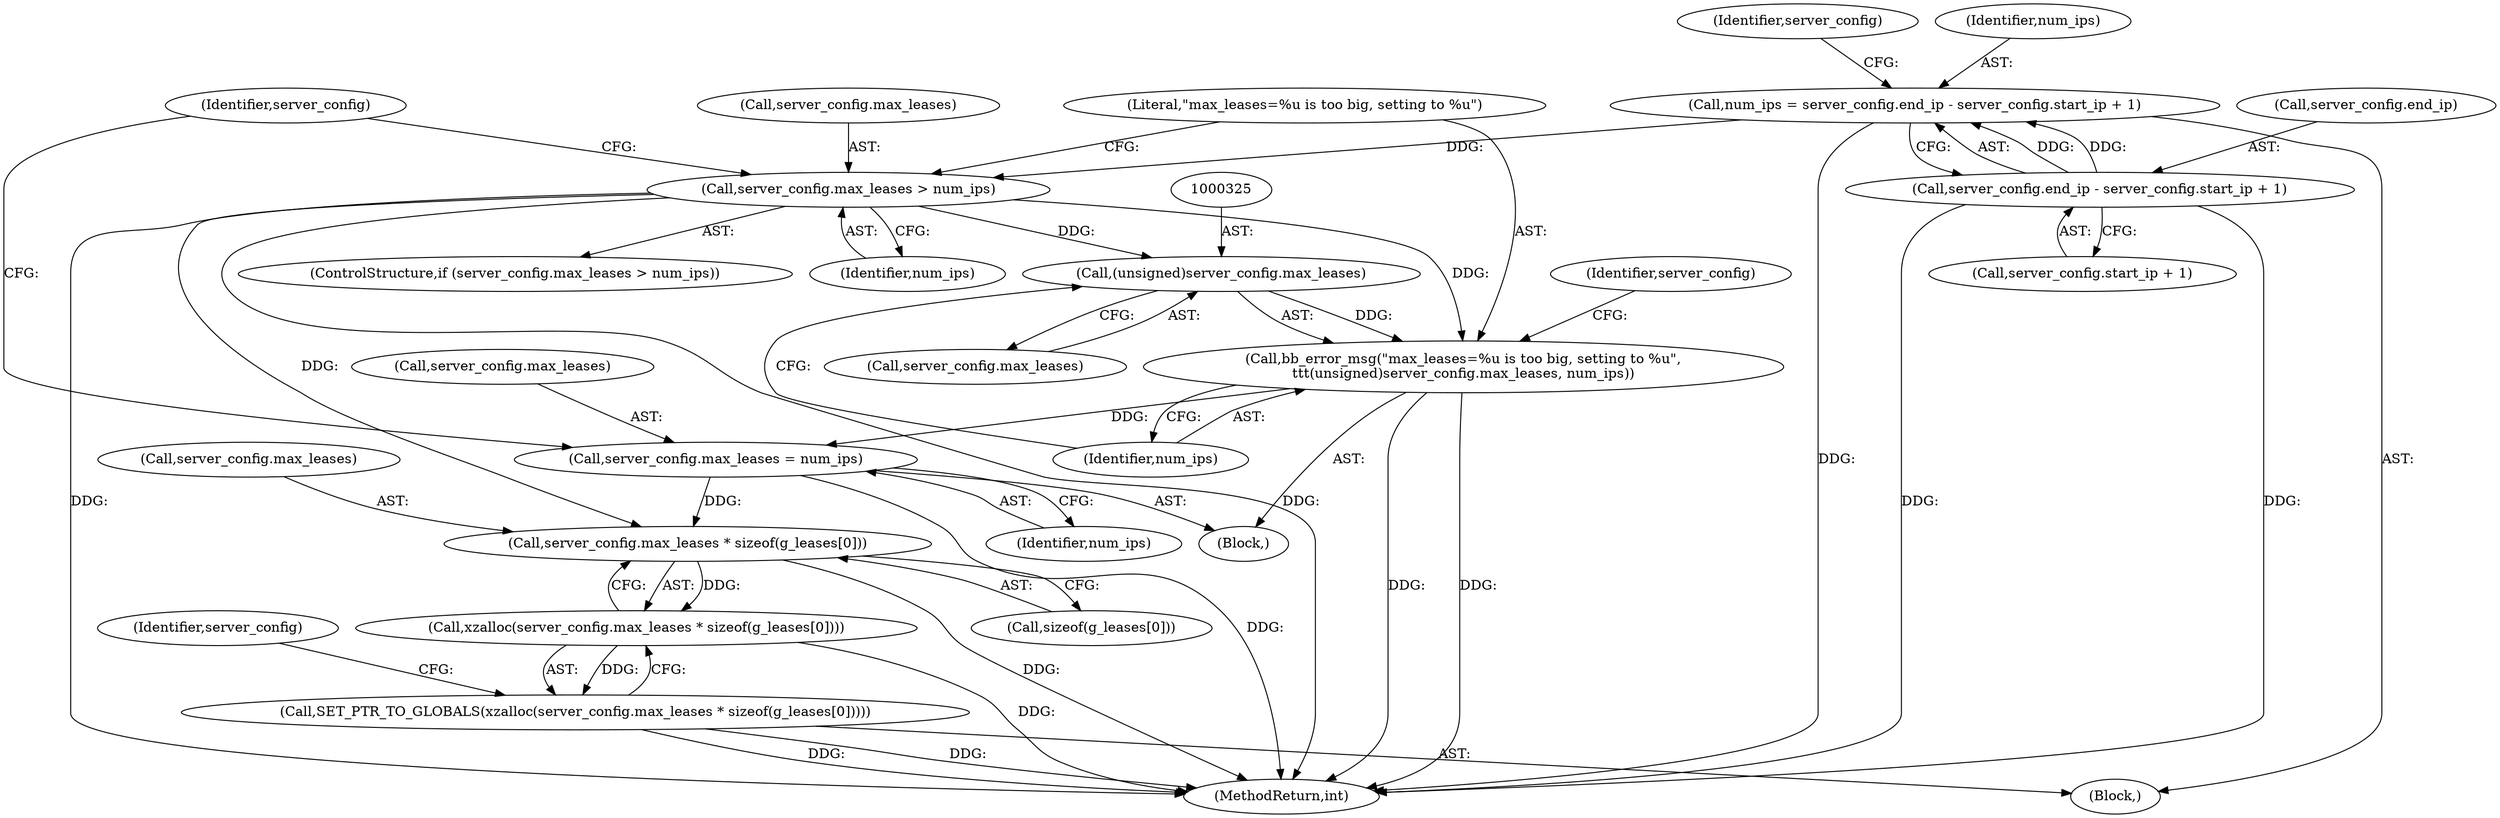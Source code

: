 digraph "0_busybox_6d3b4bb24da9a07c263f3c1acf8df85382ff562c_1@integer" {
"1000304" [label="(Call,num_ips = server_config.end_ip - server_config.start_ip + 1)"];
"1000306" [label="(Call,server_config.end_ip - server_config.start_ip + 1)"];
"1000316" [label="(Call,server_config.max_leases > num_ips)"];
"1000324" [label="(Call,(unsigned)server_config.max_leases)"];
"1000322" [label="(Call,bb_error_msg(\"max_leases=%u is too big, setting to %u\",\n\t\t\t(unsigned)server_config.max_leases, num_ips))"];
"1000330" [label="(Call,server_config.max_leases = num_ips)"];
"1000337" [label="(Call,server_config.max_leases * sizeof(g_leases[0]))"];
"1000336" [label="(Call,xzalloc(server_config.max_leases * sizeof(g_leases[0])))"];
"1000335" [label="(Call,SET_PTR_TO_GLOBALS(xzalloc(server_config.max_leases * sizeof(g_leases[0]))))"];
"1000347" [label="(Identifier,server_config)"];
"1000318" [label="(Identifier,server_config)"];
"1000316" [label="(Call,server_config.max_leases > num_ips)"];
"1000307" [label="(Call,server_config.end_ip)"];
"1000305" [label="(Identifier,num_ips)"];
"1000795" [label="(MethodReturn,int)"];
"1000339" [label="(Identifier,server_config)"];
"1000324" [label="(Call,(unsigned)server_config.max_leases)"];
"1000323" [label="(Literal,\"max_leases=%u is too big, setting to %u\")"];
"1000317" [label="(Call,server_config.max_leases)"];
"1000306" [label="(Call,server_config.end_ip - server_config.start_ip + 1)"];
"1000329" [label="(Identifier,num_ips)"];
"1000330" [label="(Call,server_config.max_leases = num_ips)"];
"1000332" [label="(Identifier,server_config)"];
"1000304" [label="(Call,num_ips = server_config.end_ip - server_config.start_ip + 1)"];
"1000335" [label="(Call,SET_PTR_TO_GLOBALS(xzalloc(server_config.max_leases * sizeof(g_leases[0]))))"];
"1000336" [label="(Call,xzalloc(server_config.max_leases * sizeof(g_leases[0])))"];
"1000310" [label="(Call,server_config.start_ip + 1)"];
"1000331" [label="(Call,server_config.max_leases)"];
"1000337" [label="(Call,server_config.max_leases * sizeof(g_leases[0]))"];
"1000341" [label="(Call,sizeof(g_leases[0]))"];
"1000338" [label="(Call,server_config.max_leases)"];
"1000326" [label="(Call,server_config.max_leases)"];
"1000322" [label="(Call,bb_error_msg(\"max_leases=%u is too big, setting to %u\",\n\t\t\t(unsigned)server_config.max_leases, num_ips))"];
"1000315" [label="(ControlStructure,if (server_config.max_leases > num_ips))"];
"1000321" [label="(Block,)"];
"1000142" [label="(Block,)"];
"1000320" [label="(Identifier,num_ips)"];
"1000334" [label="(Identifier,num_ips)"];
"1000304" -> "1000142"  [label="AST: "];
"1000304" -> "1000306"  [label="CFG: "];
"1000305" -> "1000304"  [label="AST: "];
"1000306" -> "1000304"  [label="AST: "];
"1000318" -> "1000304"  [label="CFG: "];
"1000304" -> "1000795"  [label="DDG: "];
"1000306" -> "1000304"  [label="DDG: "];
"1000306" -> "1000304"  [label="DDG: "];
"1000304" -> "1000316"  [label="DDG: "];
"1000306" -> "1000310"  [label="CFG: "];
"1000307" -> "1000306"  [label="AST: "];
"1000310" -> "1000306"  [label="AST: "];
"1000306" -> "1000795"  [label="DDG: "];
"1000306" -> "1000795"  [label="DDG: "];
"1000316" -> "1000315"  [label="AST: "];
"1000316" -> "1000320"  [label="CFG: "];
"1000317" -> "1000316"  [label="AST: "];
"1000320" -> "1000316"  [label="AST: "];
"1000323" -> "1000316"  [label="CFG: "];
"1000339" -> "1000316"  [label="CFG: "];
"1000316" -> "1000795"  [label="DDG: "];
"1000316" -> "1000795"  [label="DDG: "];
"1000316" -> "1000324"  [label="DDG: "];
"1000316" -> "1000322"  [label="DDG: "];
"1000316" -> "1000337"  [label="DDG: "];
"1000324" -> "1000322"  [label="AST: "];
"1000324" -> "1000326"  [label="CFG: "];
"1000325" -> "1000324"  [label="AST: "];
"1000326" -> "1000324"  [label="AST: "];
"1000329" -> "1000324"  [label="CFG: "];
"1000324" -> "1000322"  [label="DDG: "];
"1000322" -> "1000321"  [label="AST: "];
"1000322" -> "1000329"  [label="CFG: "];
"1000323" -> "1000322"  [label="AST: "];
"1000329" -> "1000322"  [label="AST: "];
"1000332" -> "1000322"  [label="CFG: "];
"1000322" -> "1000795"  [label="DDG: "];
"1000322" -> "1000795"  [label="DDG: "];
"1000322" -> "1000330"  [label="DDG: "];
"1000330" -> "1000321"  [label="AST: "];
"1000330" -> "1000334"  [label="CFG: "];
"1000331" -> "1000330"  [label="AST: "];
"1000334" -> "1000330"  [label="AST: "];
"1000339" -> "1000330"  [label="CFG: "];
"1000330" -> "1000795"  [label="DDG: "];
"1000330" -> "1000337"  [label="DDG: "];
"1000337" -> "1000336"  [label="AST: "];
"1000337" -> "1000341"  [label="CFG: "];
"1000338" -> "1000337"  [label="AST: "];
"1000341" -> "1000337"  [label="AST: "];
"1000336" -> "1000337"  [label="CFG: "];
"1000337" -> "1000795"  [label="DDG: "];
"1000337" -> "1000336"  [label="DDG: "];
"1000336" -> "1000335"  [label="AST: "];
"1000335" -> "1000336"  [label="CFG: "];
"1000336" -> "1000795"  [label="DDG: "];
"1000336" -> "1000335"  [label="DDG: "];
"1000335" -> "1000142"  [label="AST: "];
"1000347" -> "1000335"  [label="CFG: "];
"1000335" -> "1000795"  [label="DDG: "];
"1000335" -> "1000795"  [label="DDG: "];
}
